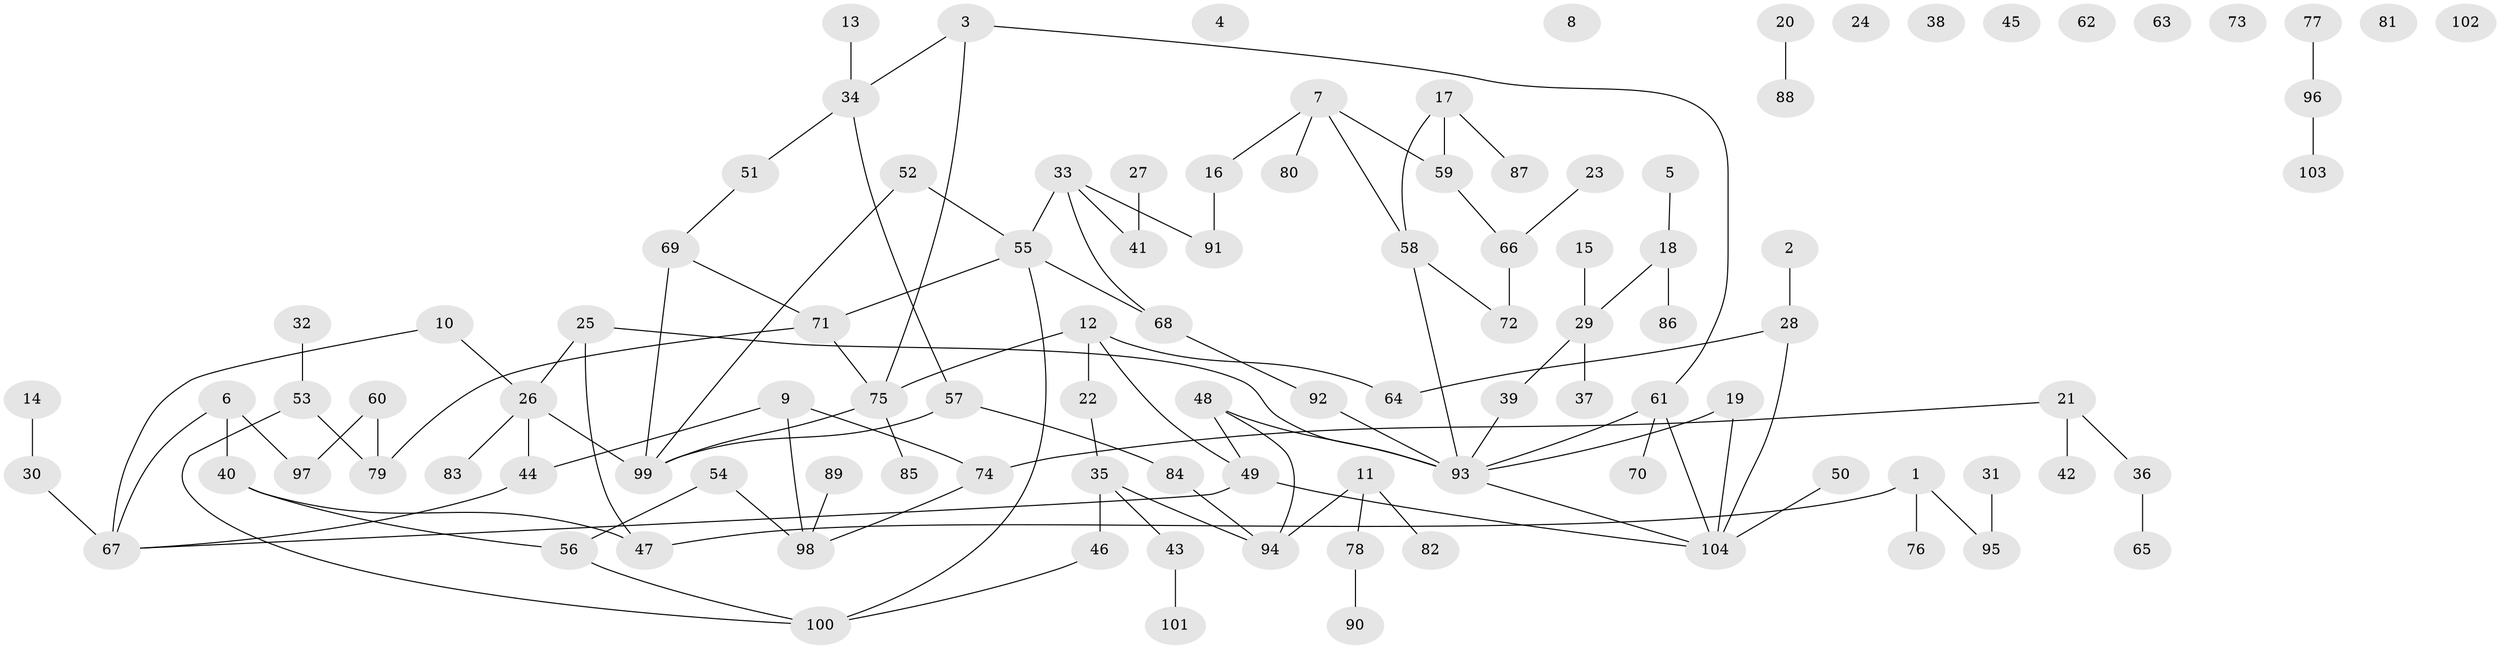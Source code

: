 // coarse degree distribution, {3: 0.10869565217391304, 2: 0.15217391304347827, 6: 0.06521739130434782, 0: 0.2608695652173913, 1: 0.2391304347826087, 4: 0.043478260869565216, 7: 0.021739130434782608, 13: 0.021739130434782608, 5: 0.08695652173913043}
// Generated by graph-tools (version 1.1) at 2025/16/03/04/25 18:16:35]
// undirected, 104 vertices, 117 edges
graph export_dot {
graph [start="1"]
  node [color=gray90,style=filled];
  1;
  2;
  3;
  4;
  5;
  6;
  7;
  8;
  9;
  10;
  11;
  12;
  13;
  14;
  15;
  16;
  17;
  18;
  19;
  20;
  21;
  22;
  23;
  24;
  25;
  26;
  27;
  28;
  29;
  30;
  31;
  32;
  33;
  34;
  35;
  36;
  37;
  38;
  39;
  40;
  41;
  42;
  43;
  44;
  45;
  46;
  47;
  48;
  49;
  50;
  51;
  52;
  53;
  54;
  55;
  56;
  57;
  58;
  59;
  60;
  61;
  62;
  63;
  64;
  65;
  66;
  67;
  68;
  69;
  70;
  71;
  72;
  73;
  74;
  75;
  76;
  77;
  78;
  79;
  80;
  81;
  82;
  83;
  84;
  85;
  86;
  87;
  88;
  89;
  90;
  91;
  92;
  93;
  94;
  95;
  96;
  97;
  98;
  99;
  100;
  101;
  102;
  103;
  104;
  1 -- 47;
  1 -- 76;
  1 -- 95;
  2 -- 28;
  3 -- 34;
  3 -- 61;
  3 -- 75;
  5 -- 18;
  6 -- 40;
  6 -- 67;
  6 -- 97;
  7 -- 16;
  7 -- 58;
  7 -- 59;
  7 -- 80;
  9 -- 44;
  9 -- 74;
  9 -- 98;
  10 -- 26;
  10 -- 67;
  11 -- 78;
  11 -- 82;
  11 -- 94;
  12 -- 22;
  12 -- 49;
  12 -- 64;
  12 -- 75;
  13 -- 34;
  14 -- 30;
  15 -- 29;
  16 -- 91;
  17 -- 58;
  17 -- 59;
  17 -- 87;
  18 -- 29;
  18 -- 86;
  19 -- 93;
  19 -- 104;
  20 -- 88;
  21 -- 36;
  21 -- 42;
  21 -- 74;
  22 -- 35;
  23 -- 66;
  25 -- 26;
  25 -- 47;
  25 -- 93;
  26 -- 44;
  26 -- 83;
  26 -- 99;
  27 -- 41;
  28 -- 64;
  28 -- 104;
  29 -- 37;
  29 -- 39;
  30 -- 67;
  31 -- 95;
  32 -- 53;
  33 -- 41;
  33 -- 55;
  33 -- 68;
  33 -- 91;
  34 -- 51;
  34 -- 57;
  35 -- 43;
  35 -- 46;
  35 -- 94;
  36 -- 65;
  39 -- 93;
  40 -- 47;
  40 -- 56;
  43 -- 101;
  44 -- 67;
  46 -- 100;
  48 -- 49;
  48 -- 93;
  48 -- 94;
  49 -- 67;
  49 -- 104;
  50 -- 104;
  51 -- 69;
  52 -- 55;
  52 -- 99;
  53 -- 79;
  53 -- 100;
  54 -- 56;
  54 -- 98;
  55 -- 68;
  55 -- 71;
  55 -- 100;
  56 -- 100;
  57 -- 84;
  57 -- 99;
  58 -- 72;
  58 -- 93;
  59 -- 66;
  60 -- 79;
  60 -- 97;
  61 -- 70;
  61 -- 93;
  61 -- 104;
  66 -- 72;
  68 -- 92;
  69 -- 71;
  69 -- 99;
  71 -- 75;
  71 -- 79;
  74 -- 98;
  75 -- 85;
  75 -- 99;
  77 -- 96;
  78 -- 90;
  84 -- 94;
  89 -- 98;
  92 -- 93;
  93 -- 104;
  96 -- 103;
}
